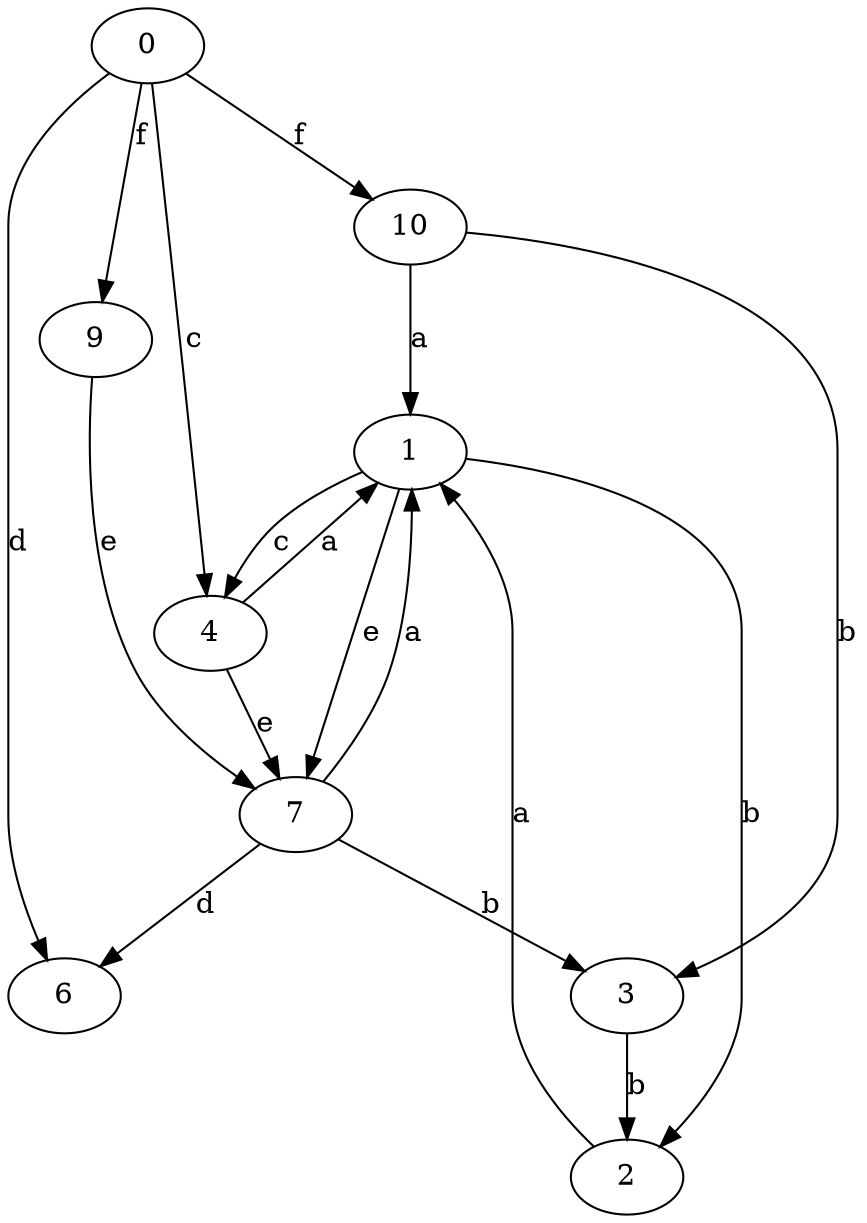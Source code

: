 strict digraph  {
1;
2;
3;
4;
6;
7;
9;
0;
10;
1 -> 2  [label=b];
1 -> 4  [label=c];
1 -> 7  [label=e];
2 -> 1  [label=a];
3 -> 2  [label=b];
4 -> 1  [label=a];
4 -> 7  [label=e];
7 -> 1  [label=a];
7 -> 3  [label=b];
7 -> 6  [label=d];
9 -> 7  [label=e];
0 -> 4  [label=c];
0 -> 6  [label=d];
0 -> 9  [label=f];
0 -> 10  [label=f];
10 -> 1  [label=a];
10 -> 3  [label=b];
}

